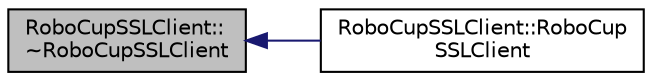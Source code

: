 digraph "RoboCupSSLClient::~RoboCupSSLClient"
{
 // INTERACTIVE_SVG=YES
  edge [fontname="Helvetica",fontsize="10",labelfontname="Helvetica",labelfontsize="10"];
  node [fontname="Helvetica",fontsize="10",shape=record];
  rankdir="LR";
  Node1 [label="RoboCupSSLClient::\l~RoboCupSSLClient",height=0.2,width=0.4,color="black", fillcolor="grey75", style="filled", fontcolor="black"];
  Node1 -> Node2 [dir="back",color="midnightblue",fontsize="10",style="solid",fontname="Helvetica"];
  Node2 [label="RoboCupSSLClient::RoboCup\lSSLClient",height=0.2,width=0.4,color="black", fillcolor="white", style="filled",URL="$d2/d38/class_robo_cup_s_s_l_client.html#addb7020bb8559da6e10b4334ee5c2fac"];
}
